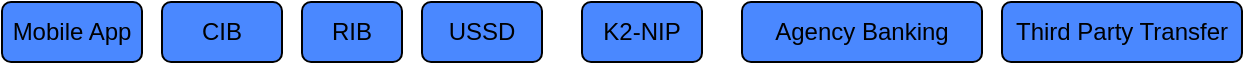<mxfile version="27.0.6">
  <diagram name="Page-1" id="kbE603rXMth3loFeQd9H">
    <mxGraphModel dx="778" dy="460" grid="1" gridSize="10" guides="1" tooltips="1" connect="1" arrows="1" fold="1" page="1" pageScale="1" pageWidth="850" pageHeight="1100" math="0" shadow="0">
      <root>
        <mxCell id="0" />
        <mxCell id="1" parent="0" />
        <mxCell id="8SlbRGo-0mH1Eb3ttrgN-1" value="Mobile App" style="rounded=1;whiteSpace=wrap;html=1;fillColor=#4A88FF;" vertex="1" parent="1">
          <mxGeometry x="30" y="10" width="70" height="30" as="geometry" />
        </mxCell>
        <mxCell id="8SlbRGo-0mH1Eb3ttrgN-2" value="CIB" style="rounded=1;whiteSpace=wrap;html=1;fillColor=#4A88FF;" vertex="1" parent="1">
          <mxGeometry x="110" y="10" width="60" height="30" as="geometry" />
        </mxCell>
        <mxCell id="8SlbRGo-0mH1Eb3ttrgN-3" value="USSD" style="rounded=1;whiteSpace=wrap;html=1;fillColor=#4A88FF;" vertex="1" parent="1">
          <mxGeometry x="240" y="10" width="60" height="30" as="geometry" />
        </mxCell>
        <mxCell id="8SlbRGo-0mH1Eb3ttrgN-4" value="K2-NIP" style="rounded=1;whiteSpace=wrap;html=1;fillColor=#4A88FF;" vertex="1" parent="1">
          <mxGeometry x="320" y="10" width="60" height="30" as="geometry" />
        </mxCell>
        <mxCell id="8SlbRGo-0mH1Eb3ttrgN-5" value="RIB" style="rounded=1;whiteSpace=wrap;html=1;fillColor=#4A88FF;" vertex="1" parent="1">
          <mxGeometry x="180" y="10" width="50" height="30" as="geometry" />
        </mxCell>
        <mxCell id="8SlbRGo-0mH1Eb3ttrgN-6" value="Agency Banking" style="rounded=1;whiteSpace=wrap;html=1;fillColor=#4A88FF;" vertex="1" parent="1">
          <mxGeometry x="400" y="10" width="120" height="30" as="geometry" />
        </mxCell>
        <mxCell id="8SlbRGo-0mH1Eb3ttrgN-7" value="Third Party Transfer" style="rounded=1;whiteSpace=wrap;html=1;fillColor=#4A88FF;" vertex="1" parent="1">
          <mxGeometry x="530" y="10" width="120" height="30" as="geometry" />
        </mxCell>
      </root>
    </mxGraphModel>
  </diagram>
</mxfile>
